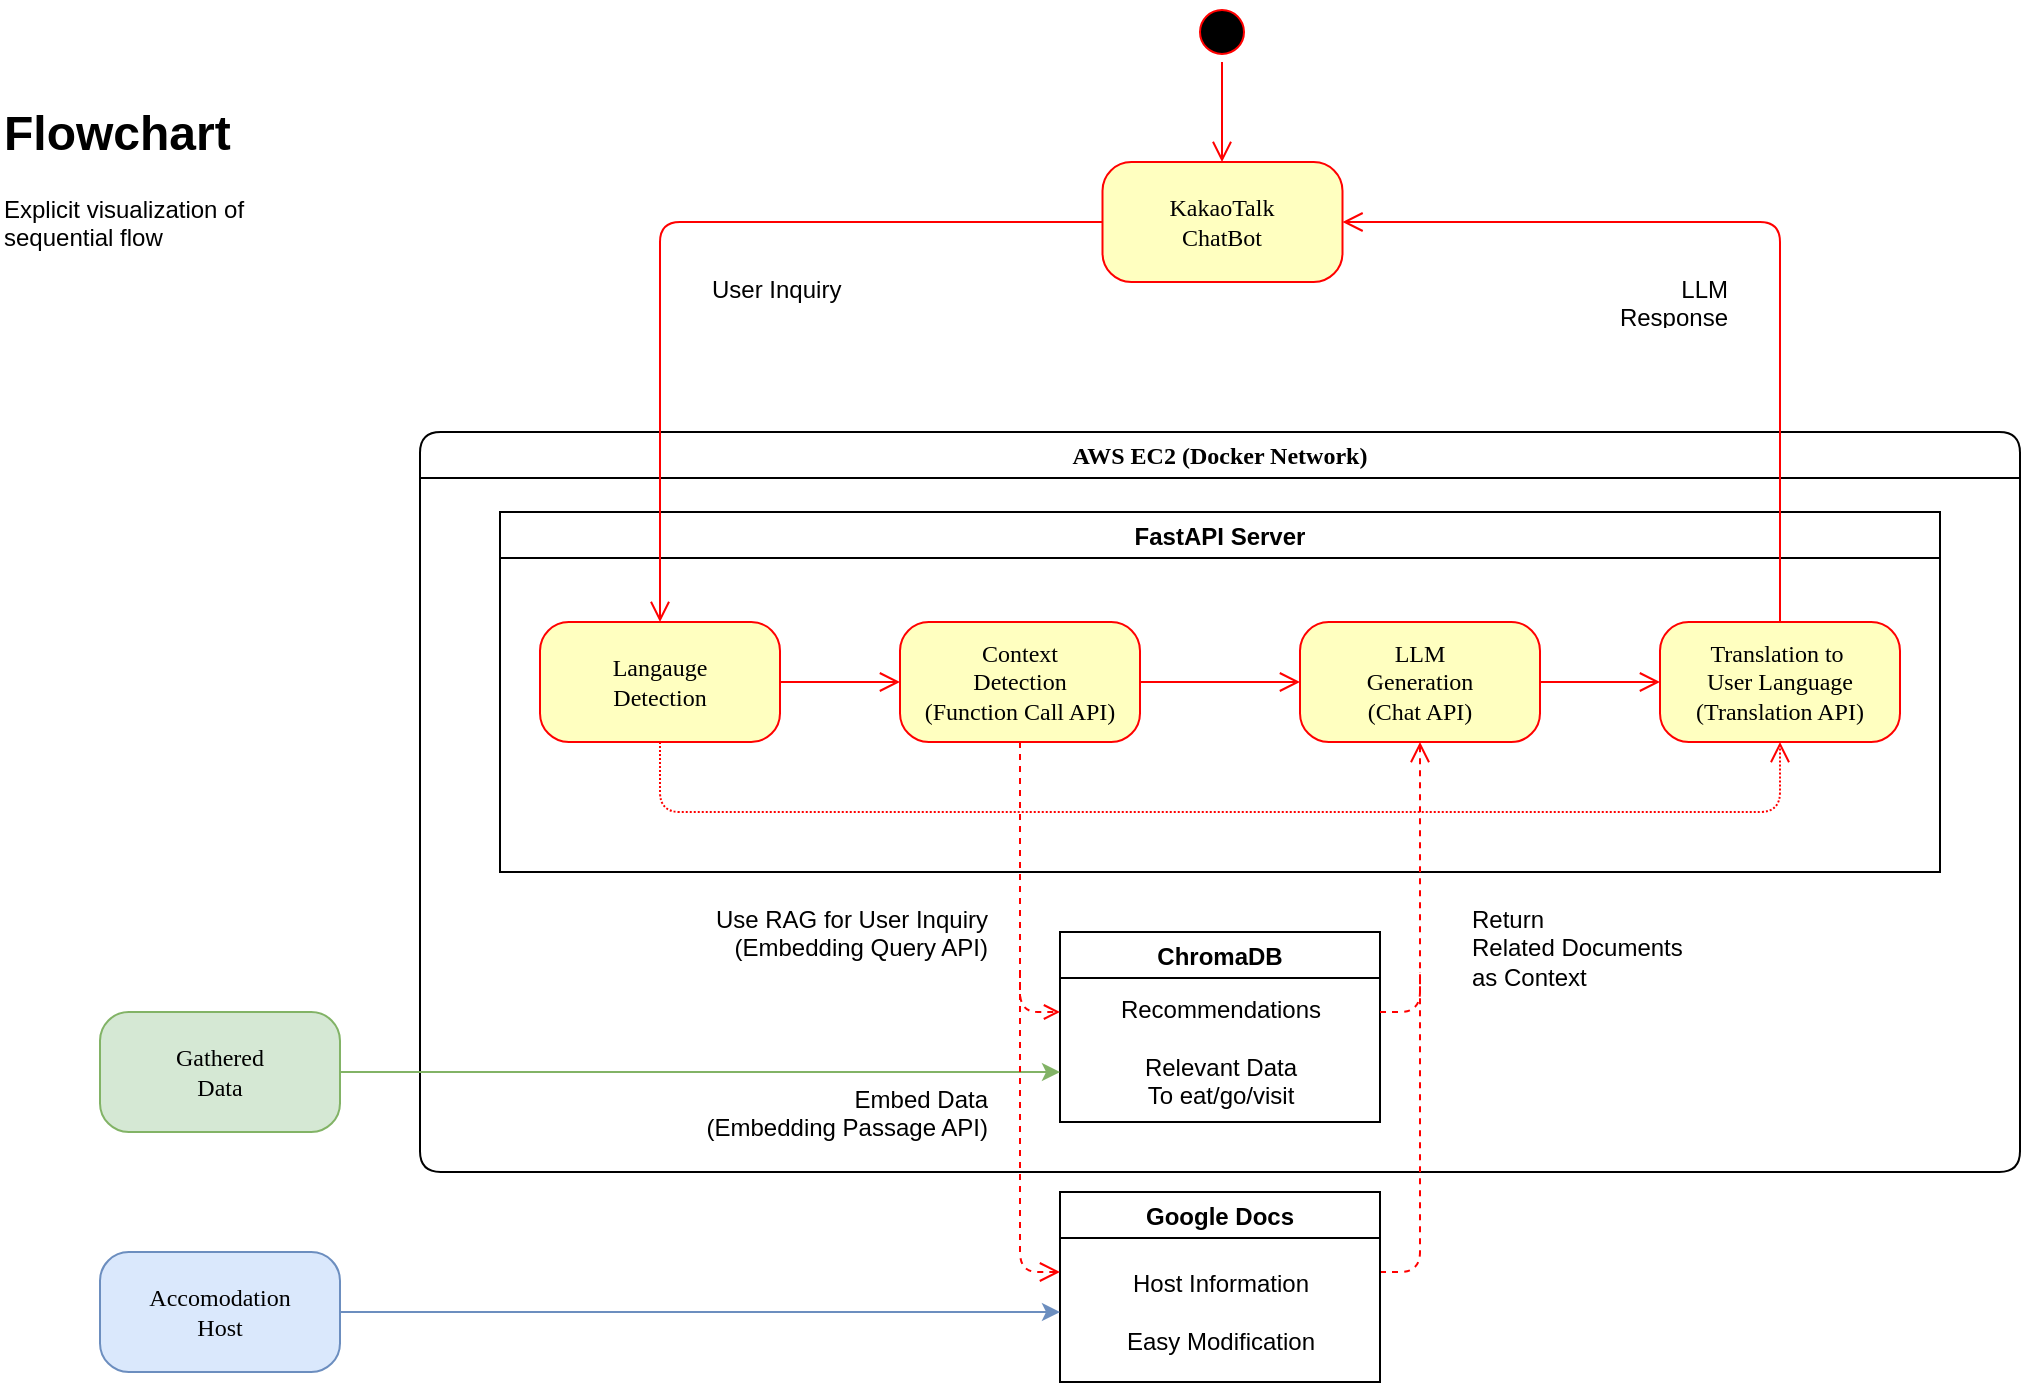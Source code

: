<mxfile version="24.7.7" pages="2">
  <diagram name="Page-1" id="58cdce13-f638-feb5-8d6f-7d28b1aa9fa0">
    <mxGraphModel dx="2089" dy="594" grid="1" gridSize="10" guides="1" tooltips="1" connect="1" arrows="1" fold="1" page="1" pageScale="1" pageWidth="1100" pageHeight="850" background="none" math="0" shadow="0">
      <root>
        <mxCell id="0" />
        <mxCell id="1" parent="0" />
        <mxCell id="2a3bc250acf0617d-7" value="AWS EC2 (Docker Network)" style="swimlane;whiteSpace=wrap;html=1;rounded=1;shadow=0;comic=0;labelBackgroundColor=none;strokeWidth=1;fontFamily=Verdana;fontSize=12;align=center;" parent="1" vertex="1">
          <mxGeometry x="-840" y="240" width="800" height="370" as="geometry">
            <mxRectangle x="95" y="210" width="100" height="30" as="alternateBounds" />
          </mxGeometry>
        </mxCell>
        <mxCell id="nauncTJ5Cq9mWn6NizwN-39" value="FastAPI Server" style="swimlane;" parent="2a3bc250acf0617d-7" vertex="1">
          <mxGeometry x="40" y="40" width="720" height="180" as="geometry" />
        </mxCell>
        <mxCell id="382b91b5511bd0f7-8" value="Langauge&lt;div&gt;Detection&lt;/div&gt;" style="rounded=1;whiteSpace=wrap;html=1;arcSize=24;fillColor=#ffffc0;strokeColor=#ff0000;shadow=0;comic=0;labelBackgroundColor=none;fontFamily=Verdana;fontSize=12;fontColor=#000000;align=center;" parent="nauncTJ5Cq9mWn6NizwN-39" vertex="1">
          <mxGeometry x="20" y="55" width="120" height="60" as="geometry" />
        </mxCell>
        <mxCell id="nauncTJ5Cq9mWn6NizwN-42" value="Context&lt;div&gt;Detection&lt;/div&gt;&lt;div&gt;(Function Call API)&lt;/div&gt;" style="rounded=1;whiteSpace=wrap;html=1;arcSize=24;fillColor=#ffffc0;strokeColor=#ff0000;shadow=0;comic=0;labelBackgroundColor=none;fontFamily=Verdana;fontSize=12;fontColor=#000000;align=center;" parent="nauncTJ5Cq9mWn6NizwN-39" vertex="1">
          <mxGeometry x="200" y="55" width="120" height="60" as="geometry" />
        </mxCell>
        <mxCell id="nauncTJ5Cq9mWn6NizwN-100" value="LLM&lt;div&gt;Generation&lt;/div&gt;&lt;div&gt;(Chat API)&lt;/div&gt;" style="rounded=1;whiteSpace=wrap;html=1;arcSize=24;fillColor=#ffffc0;strokeColor=#ff0000;shadow=0;comic=0;labelBackgroundColor=none;fontFamily=Verdana;fontSize=12;fontColor=#000000;align=center;" parent="nauncTJ5Cq9mWn6NizwN-39" vertex="1">
          <mxGeometry x="400" y="55" width="120" height="60" as="geometry" />
        </mxCell>
        <mxCell id="nauncTJ5Cq9mWn6NizwN-101" value="Translation to&amp;nbsp;&lt;div&gt;User Language&lt;div&gt;(Translation API)&lt;/div&gt;&lt;/div&gt;" style="rounded=1;whiteSpace=wrap;html=1;arcSize=24;fillColor=#ffffc0;strokeColor=#ff0000;shadow=0;comic=0;labelBackgroundColor=none;fontFamily=Verdana;fontSize=12;fontColor=#000000;align=center;" parent="nauncTJ5Cq9mWn6NizwN-39" vertex="1">
          <mxGeometry x="580" y="55" width="120" height="60" as="geometry" />
        </mxCell>
        <mxCell id="nauncTJ5Cq9mWn6NizwN-113" style="edgeStyle=orthogonalEdgeStyle;html=1;labelBackgroundColor=none;endArrow=open;endSize=8;strokeColor=#FF0000;fontFamily=Verdana;fontSize=12;align=left;rounded=0;curved=0;entryX=0;entryY=0.5;entryDx=0;entryDy=0;exitX=1;exitY=0.5;exitDx=0;exitDy=0;" parent="nauncTJ5Cq9mWn6NizwN-39" source="382b91b5511bd0f7-8" target="nauncTJ5Cq9mWn6NizwN-42" edge="1">
          <mxGeometry relative="1" as="geometry">
            <mxPoint x="430" y="-135" as="sourcePoint" />
            <mxPoint x="430" y="-85" as="targetPoint" />
          </mxGeometry>
        </mxCell>
        <mxCell id="nauncTJ5Cq9mWn6NizwN-115" style="edgeStyle=orthogonalEdgeStyle;html=1;labelBackgroundColor=none;endArrow=open;endSize=8;strokeColor=#FF0000;fontFamily=Verdana;fontSize=12;align=left;rounded=0;curved=0;entryX=0;entryY=0.5;entryDx=0;entryDy=0;exitX=1;exitY=0.5;exitDx=0;exitDy=0;" parent="nauncTJ5Cq9mWn6NizwN-39" source="nauncTJ5Cq9mWn6NizwN-42" target="nauncTJ5Cq9mWn6NizwN-100" edge="1">
          <mxGeometry relative="1" as="geometry">
            <mxPoint x="170" y="105" as="sourcePoint" />
            <mxPoint x="250" y="105" as="targetPoint" />
          </mxGeometry>
        </mxCell>
        <mxCell id="nauncTJ5Cq9mWn6NizwN-116" style="edgeStyle=orthogonalEdgeStyle;html=1;labelBackgroundColor=none;endArrow=open;endSize=8;strokeColor=#FF0000;fontFamily=Verdana;fontSize=12;align=left;rounded=0;curved=0;exitX=1;exitY=0.5;exitDx=0;exitDy=0;fontStyle=1" parent="nauncTJ5Cq9mWn6NizwN-39" edge="1" source="nauncTJ5Cq9mWn6NizwN-100">
          <mxGeometry relative="1" as="geometry">
            <mxPoint x="560" y="94.5" as="sourcePoint" />
            <mxPoint x="580" y="85" as="targetPoint" />
          </mxGeometry>
        </mxCell>
        <mxCell id="nauncTJ5Cq9mWn6NizwN-134" style="edgeStyle=orthogonalEdgeStyle;html=1;labelBackgroundColor=none;endArrow=open;endSize=8;strokeColor=#FF0000;fontFamily=Verdana;fontSize=12;align=left;rounded=1;curved=0;exitX=0.5;exitY=1;exitDx=0;exitDy=0;entryX=0.5;entryY=1;entryDx=0;entryDy=0;dashed=1;dashPattern=1 1;" parent="nauncTJ5Cq9mWn6NizwN-39" source="382b91b5511bd0f7-8" target="nauncTJ5Cq9mWn6NizwN-101" edge="1">
          <mxGeometry relative="1" as="geometry">
            <mxPoint x="140" y="160" as="sourcePoint" />
            <mxPoint x="720" y="180" as="targetPoint" />
            <Array as="points">
              <mxPoint x="80" y="150" />
              <mxPoint x="640" y="150" />
            </Array>
          </mxGeometry>
        </mxCell>
        <mxCell id="dJNh_H8suoZZvjH9-cfM-22" style="edgeStyle=orthogonalEdgeStyle;html=1;labelBackgroundColor=none;endArrow=open;endSize=8;strokeColor=#FF0000;fontFamily=Verdana;fontSize=12;align=left;rounded=1;curved=0;entryX=0.5;entryY=1;entryDx=0;entryDy=0;dashed=1;" parent="2a3bc250acf0617d-7" target="nauncTJ5Cq9mWn6NizwN-100" edge="1">
          <mxGeometry relative="1" as="geometry">
            <mxPoint x="480" y="420" as="sourcePoint" />
            <mxPoint x="450" y="474" as="targetPoint" />
            <Array as="points">
              <mxPoint x="480" y="420" />
              <mxPoint x="500" y="420" />
            </Array>
          </mxGeometry>
        </mxCell>
        <mxCell id="dJNh_H8suoZZvjH9-cfM-74" value="ChromaDB" style="swimlane;" parent="2a3bc250acf0617d-7" vertex="1">
          <mxGeometry x="320" y="250" width="160" height="95" as="geometry" />
        </mxCell>
        <mxCell id="KTUIBHoVF7iItc9apY48-12" value="Recommendations&lt;div&gt;&lt;br&gt;&lt;/div&gt;&lt;div&gt;Relevant Data&lt;/div&gt;&lt;div&gt;To eat/go/visit&lt;/div&gt;" style="text;html=1;align=center;verticalAlign=middle;resizable=0;points=[];autosize=1;strokeColor=none;fillColor=none;" vertex="1" parent="dJNh_H8suoZZvjH9-cfM-74">
          <mxGeometry x="20" y="25" width="120" height="70" as="geometry" />
        </mxCell>
        <mxCell id="dJNh_H8suoZZvjH9-cfM-34" value="&lt;div&gt;Use RAG for User Inquiry&lt;br&gt;&lt;/div&gt;&lt;div style=&quot;&quot;&gt;(Embedding Query API)&lt;br&gt;&lt;/div&gt;" style="text;strokeColor=none;fillColor=none;spacingLeft=4;spacingRight=4;overflow=hidden;rotatable=0;points=[[0,0.5],[1,0.5]];portConstraint=eastwest;fontSize=12;whiteSpace=wrap;html=1;align=right;" parent="2a3bc250acf0617d-7" vertex="1">
          <mxGeometry x="90" y="230" width="200" height="60" as="geometry" />
        </mxCell>
        <mxCell id="dJNh_H8suoZZvjH9-cfM-45" value="&lt;div&gt;Return&lt;/div&gt;&lt;div&gt;Related Documents&lt;/div&gt;&lt;div&gt;as Context&lt;/div&gt;" style="text;strokeColor=none;fillColor=none;spacingLeft=4;spacingRight=4;overflow=hidden;rotatable=0;points=[[0,0.5],[1,0.5]];portConstraint=eastwest;fontSize=12;whiteSpace=wrap;html=1;" parent="2a3bc250acf0617d-7" vertex="1">
          <mxGeometry x="520" y="230" width="201.25" height="60" as="geometry" />
        </mxCell>
        <mxCell id="KTUIBHoVF7iItc9apY48-14" value="" style="endArrow=open;html=1;rounded=1;strokeColor=#FF0000;endFill=0;dashed=1;curved=0;" edge="1" parent="2a3bc250acf0617d-7">
          <mxGeometry width="50" height="50" relative="1" as="geometry">
            <mxPoint x="300" y="270" as="sourcePoint" />
            <mxPoint x="320" y="290" as="targetPoint" />
            <Array as="points">
              <mxPoint x="300" y="290" />
            </Array>
          </mxGeometry>
        </mxCell>
        <mxCell id="KTUIBHoVF7iItc9apY48-15" value="" style="endArrow=none;html=1;rounded=1;strokeColor=#FF0000;endFill=0;dashed=1;curved=0;" edge="1" parent="2a3bc250acf0617d-7">
          <mxGeometry width="50" height="50" relative="1" as="geometry">
            <mxPoint x="480" y="290" as="sourcePoint" />
            <mxPoint x="500" y="270" as="targetPoint" />
            <Array as="points">
              <mxPoint x="500" y="290" />
            </Array>
          </mxGeometry>
        </mxCell>
        <mxCell id="KTUIBHoVF7iItc9apY48-22" value="&lt;font style=&quot;text-align: left;&quot;&gt;Embed Data&lt;/font&gt;&lt;div&gt;(Embedding Passage API)&lt;br&gt;&lt;/div&gt;" style="text;strokeColor=none;fillColor=none;spacingLeft=4;spacingRight=4;overflow=hidden;rotatable=0;points=[[0,0.5],[1,0.5]];portConstraint=eastwest;fontSize=12;whiteSpace=wrap;html=1;align=right;" vertex="1" parent="2a3bc250acf0617d-7">
          <mxGeometry x="90" y="320" width="200" height="60" as="geometry" />
        </mxCell>
        <mxCell id="KTUIBHoVF7iItc9apY48-26" value="" style="endArrow=classic;html=1;rounded=0;strokeColor=#82b366;endFill=1;exitX=1;exitY=0.5;exitDx=0;exitDy=0;fillColor=#d5e8d4;" edge="1" parent="2a3bc250acf0617d-7">
          <mxGeometry width="50" height="50" relative="1" as="geometry">
            <mxPoint x="-40" y="320" as="sourcePoint" />
            <mxPoint x="320" y="320" as="targetPoint" />
          </mxGeometry>
        </mxCell>
        <mxCell id="nauncTJ5Cq9mWn6NizwN-137" value="&lt;div&gt;Accomodation&lt;/div&gt;Host" style="rounded=1;whiteSpace=wrap;html=1;arcSize=24;fillColor=#dae8fc;strokeColor=#6c8ebf;shadow=0;comic=0;labelBackgroundColor=none;fontFamily=Verdana;fontSize=12;align=center;" parent="1" vertex="1">
          <mxGeometry x="-1000" y="650" width="120" height="60" as="geometry" />
        </mxCell>
        <mxCell id="dJNh_H8suoZZvjH9-cfM-28" value="&lt;h1 style=&quot;margin-top: 0px;&quot;&gt;Flowchart&lt;/h1&gt;&lt;p&gt;Explicit visualization of sequential flow&lt;/p&gt;" style="text;html=1;whiteSpace=wrap;overflow=hidden;rounded=0;" parent="1" vertex="1">
          <mxGeometry x="-1050" y="70" width="180" height="120" as="geometry" />
        </mxCell>
        <mxCell id="igIMH52DrBDF1QGjZ3DF-1" value="" style="group;movable=1;resizable=1;rotatable=1;deletable=1;editable=1;locked=0;connectable=1;" parent="1" vertex="1" connectable="0">
          <mxGeometry x="-730" y="25" width="600" height="190" as="geometry" />
        </mxCell>
        <mxCell id="382b91b5511bd0f7-1" value="" style="ellipse;html=1;shape=startState;fillColor=#000000;strokeColor=#ff0000;rounded=1;shadow=0;comic=0;labelBackgroundColor=none;fontFamily=Verdana;fontSize=12;fontColor=#000000;align=center;direction=south;" parent="igIMH52DrBDF1QGjZ3DF-1" vertex="1">
          <mxGeometry x="276" width="30" height="30" as="geometry" />
        </mxCell>
        <mxCell id="382b91b5511bd0f7-6" value="KakaoTalk&lt;div&gt;ChatBot&lt;/div&gt;" style="rounded=1;whiteSpace=wrap;html=1;arcSize=24;fillColor=#ffffc0;strokeColor=#ff0000;shadow=0;comic=0;labelBackgroundColor=none;fontFamily=Verdana;fontSize=12;fontColor=#000000;align=center;" parent="igIMH52DrBDF1QGjZ3DF-1" vertex="1">
          <mxGeometry x="231.25" y="80" width="120" height="60" as="geometry" />
        </mxCell>
        <mxCell id="2a3bc250acf0617d-9" style="edgeStyle=orthogonalEdgeStyle;html=1;labelBackgroundColor=none;endArrow=open;endSize=8;strokeColor=#FF0000;fontFamily=Verdana;fontSize=12;align=left;" parent="igIMH52DrBDF1QGjZ3DF-1" source="382b91b5511bd0f7-1" edge="1">
          <mxGeometry relative="1" as="geometry">
            <mxPoint x="291" y="80" as="targetPoint" />
            <Array as="points">
              <mxPoint x="291" y="50" />
              <mxPoint x="291" y="50" />
            </Array>
          </mxGeometry>
        </mxCell>
        <mxCell id="nauncTJ5Cq9mWn6NizwN-110" value="&lt;div&gt;User Inquiry&lt;/div&gt;" style="text;strokeColor=none;fillColor=none;spacingLeft=4;spacingRight=4;overflow=hidden;rotatable=0;points=[[0,0.5],[1,0.5]];portConstraint=eastwest;fontSize=12;whiteSpace=wrap;html=1;" parent="igIMH52DrBDF1QGjZ3DF-1" vertex="1">
          <mxGeometry x="30" y="130" width="230" height="60" as="geometry" />
        </mxCell>
        <mxCell id="nauncTJ5Cq9mWn6NizwN-136" value="&lt;div&gt;LLM Response&lt;/div&gt;" style="text;strokeColor=none;fillColor=none;spacingLeft=4;spacingRight=4;overflow=hidden;rotatable=0;points=[[0,0.5],[1,0.5]];portConstraint=eastwest;fontSize=12;whiteSpace=wrap;html=1;align=right;" parent="igIMH52DrBDF1QGjZ3DF-1" vertex="1">
          <mxGeometry x="460" y="130" width="90" height="30" as="geometry" />
        </mxCell>
        <mxCell id="nauncTJ5Cq9mWn6NizwN-114" style="edgeStyle=orthogonalEdgeStyle;html=1;labelBackgroundColor=none;endArrow=open;endSize=8;strokeColor=#FF0000;fontFamily=Verdana;fontSize=12;align=left;exitX=0;exitY=0.5;exitDx=0;exitDy=0;entryX=0.5;entryY=0;entryDx=0;entryDy=0;" parent="1" source="382b91b5511bd0f7-6" target="382b91b5511bd0f7-8" edge="1">
          <mxGeometry relative="1" as="geometry">
            <mxPoint x="-410" y="65" as="sourcePoint" />
            <mxPoint x="-410" y="115" as="targetPoint" />
            <Array as="points">
              <mxPoint x="-720" y="135" />
            </Array>
          </mxGeometry>
        </mxCell>
        <mxCell id="nauncTJ5Cq9mWn6NizwN-135" style="edgeStyle=orthogonalEdgeStyle;html=1;labelBackgroundColor=none;endArrow=open;endSize=8;strokeColor=#FF0000;fontFamily=Verdana;fontSize=12;align=left;rounded=1;curved=0;entryX=1;entryY=0.5;entryDx=0;entryDy=0;fontStyle=1;exitX=0.5;exitY=0;exitDx=0;exitDy=0;" parent="1" source="nauncTJ5Cq9mWn6NizwN-101" target="382b91b5511bd0f7-6" edge="1">
          <mxGeometry relative="1" as="geometry">
            <mxPoint x="-140" y="385" as="sourcePoint" />
            <mxPoint x="-190" y="429.5" as="targetPoint" />
            <Array as="points">
              <mxPoint x="-160" y="135" />
            </Array>
          </mxGeometry>
        </mxCell>
        <mxCell id="KTUIBHoVF7iItc9apY48-2" value="Google Docs" style="swimlane;" vertex="1" parent="1">
          <mxGeometry x="-520" y="620" width="160" height="95" as="geometry" />
        </mxCell>
        <mxCell id="KTUIBHoVF7iItc9apY48-13" value="Host Information&lt;div&gt;&lt;br&gt;&lt;/div&gt;&lt;div&gt;Easy Modification&lt;/div&gt;" style="text;html=1;align=center;verticalAlign=middle;resizable=0;points=[];autosize=1;strokeColor=none;fillColor=none;" vertex="1" parent="KTUIBHoVF7iItc9apY48-2">
          <mxGeometry x="20" y="30" width="120" height="60" as="geometry" />
        </mxCell>
        <mxCell id="dJNh_H8suoZZvjH9-cfM-21" style="edgeStyle=orthogonalEdgeStyle;html=1;labelBackgroundColor=none;endArrow=open;endSize=8;strokeColor=#FF0000;fontFamily=Verdana;fontSize=12;align=left;rounded=1;curved=0;exitX=0.5;exitY=1;exitDx=0;exitDy=0;dashed=1;endFill=0;" parent="1" source="nauncTJ5Cq9mWn6NizwN-42" edge="1">
          <mxGeometry relative="1" as="geometry">
            <mxPoint x="-630" y="509" as="sourcePoint" />
            <mxPoint x="-520" y="660" as="targetPoint" />
            <Array as="points">
              <mxPoint x="-540" y="660" />
              <mxPoint x="-520" y="660" />
            </Array>
          </mxGeometry>
        </mxCell>
        <mxCell id="KTUIBHoVF7iItc9apY48-17" value="" style="endArrow=classic;html=1;rounded=0;strokeColor=#6c8ebf;endFill=1;exitX=1;exitY=0.5;exitDx=0;exitDy=0;fillColor=#dae8fc;" edge="1" parent="1" source="nauncTJ5Cq9mWn6NizwN-137">
          <mxGeometry width="50" height="50" relative="1" as="geometry">
            <mxPoint x="-840" y="679.71" as="sourcePoint" />
            <mxPoint x="-520" y="680" as="targetPoint" />
          </mxGeometry>
        </mxCell>
        <mxCell id="KTUIBHoVF7iItc9apY48-25" value="Gathered&lt;div&gt;Data&lt;/div&gt;" style="rounded=1;whiteSpace=wrap;html=1;arcSize=24;fillColor=#d5e8d4;strokeColor=#82b366;shadow=0;comic=0;labelBackgroundColor=none;fontFamily=Verdana;fontSize=12;align=center;" vertex="1" parent="1">
          <mxGeometry x="-1000" y="530" width="120" height="60" as="geometry" />
        </mxCell>
      </root>
    </mxGraphModel>
  </diagram>
  <diagram id="LV8Z_aSQyzPWDAmY1upK" name="Page-2">
    <mxGraphModel dx="3134" dy="827" grid="1" gridSize="10" guides="1" tooltips="1" connect="1" arrows="1" fold="1" page="1" pageScale="1" pageWidth="850" pageHeight="1100" math="0" shadow="0">
      <root>
        <mxCell id="0" />
        <mxCell id="1" parent="0" />
        <mxCell id="FeT1rc9QssqDF5PR-P-r-22" value="&lt;div&gt;User Inquiry&lt;/div&gt;&lt;div&gt;&lt;br&gt;&lt;/div&gt;HTTP POST chat-jeju.duckdns.org" style="text;strokeColor=none;fillColor=none;spacingLeft=4;spacingRight=4;overflow=hidden;rotatable=0;points=[[0,0.5],[1,0.5]];portConstraint=eastwest;fontSize=12;whiteSpace=wrap;html=1;" vertex="1" parent="1">
          <mxGeometry x="-860" y="95" width="230" height="60" as="geometry" />
        </mxCell>
        <mxCell id="FeT1rc9QssqDF5PR-P-r-23" value="&lt;div&gt;LLM Response&lt;/div&gt;&lt;div&gt;&lt;br&gt;&lt;/div&gt;HTTP POST KakaoTalk" style="text;strokeColor=none;fillColor=none;spacingLeft=4;spacingRight=4;overflow=hidden;rotatable=0;points=[[0,0.5],[1,0.5]];portConstraint=eastwest;fontSize=12;whiteSpace=wrap;html=1;align=right;" vertex="1" parent="1">
          <mxGeometry x="-220" y="90" width="230" height="60" as="geometry" />
        </mxCell>
        <mxCell id="FeT1rc9QssqDF5PR-P-r-19" value="" style="ellipse;html=1;shape=startState;fillColor=#000000;strokeColor=#ff0000;rounded=1;shadow=0;comic=0;labelBackgroundColor=none;fontFamily=Verdana;fontSize=12;fontColor=#000000;align=center;direction=south;" vertex="1" parent="1">
          <mxGeometry x="-450" y="25" width="30" height="30" as="geometry" />
        </mxCell>
        <mxCell id="FeT1rc9QssqDF5PR-P-r-20" value="KakaoTalk&lt;div&gt;ChatBot&lt;/div&gt;" style="rounded=1;whiteSpace=wrap;html=1;arcSize=24;fillColor=#ffffc0;strokeColor=#ff0000;shadow=0;comic=0;labelBackgroundColor=none;fontFamily=Verdana;fontSize=12;fontColor=#000000;align=center;" vertex="1" parent="1">
          <mxGeometry x="-494.75" y="105" width="120" height="60" as="geometry" />
        </mxCell>
        <mxCell id="FeT1rc9QssqDF5PR-P-r-1" value="AWS EC2 (Docker Network)" style="swimlane;whiteSpace=wrap;html=1;rounded=1;shadow=0;comic=0;labelBackgroundColor=none;strokeWidth=1;fontFamily=Verdana;fontSize=12;align=center;" vertex="1" parent="1">
          <mxGeometry x="-774.75" y="210" width="680" height="490" as="geometry">
            <mxRectangle x="95" y="210" width="100" height="30" as="alternateBounds" />
          </mxGeometry>
        </mxCell>
        <mxCell id="FeT1rc9QssqDF5PR-P-r-2" value="FastAPI Server" style="swimlane;" vertex="1" parent="FeT1rc9QssqDF5PR-P-r-1">
          <mxGeometry x="55" y="55" width="580" height="280" as="geometry" />
        </mxCell>
        <mxCell id="FeT1rc9QssqDF5PR-P-r-3" value="Langauge&lt;div&gt;Detection&lt;/div&gt;" style="rounded=1;whiteSpace=wrap;html=1;arcSize=24;fillColor=#ffffc0;strokeColor=#ff0000;shadow=0;comic=0;labelBackgroundColor=none;fontFamily=Verdana;fontSize=12;fontColor=#000000;align=center;" vertex="1" parent="FeT1rc9QssqDF5PR-P-r-2">
          <mxGeometry x="38" y="55" width="120" height="60" as="geometry" />
        </mxCell>
        <mxCell id="FeT1rc9QssqDF5PR-P-r-4" value="Context&lt;div&gt;Detection&lt;/div&gt;&lt;div&gt;(Function Call API)&lt;/div&gt;" style="rounded=1;whiteSpace=wrap;html=1;arcSize=24;fillColor=#ffffc0;strokeColor=#ff0000;shadow=0;comic=0;labelBackgroundColor=none;fontFamily=Verdana;fontSize=12;fontColor=#000000;align=center;" vertex="1" parent="FeT1rc9QssqDF5PR-P-r-2">
          <mxGeometry x="38" y="200" width="120" height="60" as="geometry" />
        </mxCell>
        <mxCell id="FeT1rc9QssqDF5PR-P-r-5" value="LLM&lt;div&gt;Generation&lt;/div&gt;&lt;div&gt;(Chat API)&lt;/div&gt;" style="rounded=1;whiteSpace=wrap;html=1;arcSize=24;fillColor=#ffffc0;strokeColor=#ff0000;shadow=0;comic=0;labelBackgroundColor=none;fontFamily=Verdana;fontSize=12;fontColor=#000000;align=center;" vertex="1" parent="FeT1rc9QssqDF5PR-P-r-2">
          <mxGeometry x="424" y="200" width="120" height="60" as="geometry" />
        </mxCell>
        <mxCell id="FeT1rc9QssqDF5PR-P-r-6" value="Translation to&amp;nbsp;&lt;div&gt;User Language&lt;div&gt;(Translation API)&lt;/div&gt;&lt;/div&gt;" style="rounded=1;whiteSpace=wrap;html=1;arcSize=24;fillColor=#ffffc0;strokeColor=#ff0000;shadow=0;comic=0;labelBackgroundColor=none;fontFamily=Verdana;fontSize=12;fontColor=#000000;align=center;" vertex="1" parent="FeT1rc9QssqDF5PR-P-r-2">
          <mxGeometry x="424" y="55" width="120" height="60" as="geometry" />
        </mxCell>
        <mxCell id="FeT1rc9QssqDF5PR-P-r-32" style="edgeStyle=orthogonalEdgeStyle;html=1;labelBackgroundColor=none;endArrow=open;endSize=8;strokeColor=#FF0000;fontFamily=Verdana;fontSize=12;align=left;exitX=1;exitY=0.5;exitDx=0;exitDy=0;entryX=0;entryY=0.5;entryDx=0;entryDy=0;dashed=1;" edge="1" parent="FeT1rc9QssqDF5PR-P-r-2" source="FeT1rc9QssqDF5PR-P-r-3" target="FeT1rc9QssqDF5PR-P-r-6">
          <mxGeometry relative="1" as="geometry">
            <mxPoint x="294.75" y="-150" as="targetPoint" />
            <Array as="points">
              <mxPoint x="220" y="85" />
              <mxPoint x="220" y="85" />
            </Array>
            <mxPoint x="294.75" y="-200" as="sourcePoint" />
          </mxGeometry>
        </mxCell>
        <mxCell id="FeT1rc9QssqDF5PR-P-r-37" style="edgeStyle=orthogonalEdgeStyle;html=1;labelBackgroundColor=none;endArrow=open;endSize=8;strokeColor=#FF0000;fontFamily=Verdana;fontSize=12;align=left;exitX=0.5;exitY=1;exitDx=0;exitDy=0;entryX=0.5;entryY=0;entryDx=0;entryDy=0;" edge="1" parent="FeT1rc9QssqDF5PR-P-r-2" source="FeT1rc9QssqDF5PR-P-r-3" target="FeT1rc9QssqDF5PR-P-r-4">
          <mxGeometry relative="1" as="geometry">
            <mxPoint x="97.5" y="185" as="targetPoint" />
            <Array as="points" />
            <mxPoint x="97.5" y="135" as="sourcePoint" />
          </mxGeometry>
        </mxCell>
        <mxCell id="FeT1rc9QssqDF5PR-P-r-51" style="edgeStyle=orthogonalEdgeStyle;html=1;labelBackgroundColor=none;endArrow=open;endSize=8;strokeColor=#FF0000;fontFamily=Verdana;fontSize=12;align=left;exitX=1;exitY=0.5;exitDx=0;exitDy=0;entryX=0;entryY=0.5;entryDx=0;entryDy=0;" edge="1" parent="FeT1rc9QssqDF5PR-P-r-2">
          <mxGeometry relative="1" as="geometry">
            <mxPoint x="423" y="229.5" as="targetPoint" />
            <Array as="points">
              <mxPoint x="219" y="229.5" />
              <mxPoint x="219" y="229.5" />
            </Array>
            <mxPoint x="157" y="229.5" as="sourcePoint" />
          </mxGeometry>
        </mxCell>
        <mxCell id="FeT1rc9QssqDF5PR-P-r-53" style="edgeStyle=orthogonalEdgeStyle;html=1;labelBackgroundColor=none;endArrow=open;endSize=8;strokeColor=#FF0000;fontFamily=Verdana;fontSize=12;align=left;exitX=0.5;exitY=0;exitDx=0;exitDy=0;entryX=0.5;entryY=1;entryDx=0;entryDy=0;" edge="1" parent="FeT1rc9QssqDF5PR-P-r-2" source="FeT1rc9QssqDF5PR-P-r-5" target="FeT1rc9QssqDF5PR-P-r-6">
          <mxGeometry relative="1" as="geometry">
            <mxPoint x="108" y="210" as="targetPoint" />
            <Array as="points" />
            <mxPoint x="108" y="125" as="sourcePoint" />
          </mxGeometry>
        </mxCell>
        <mxCell id="FeT1rc9QssqDF5PR-P-r-15" value="ChromaDB" style="swimlane;" vertex="1" parent="FeT1rc9QssqDF5PR-P-r-1">
          <mxGeometry x="214.75" y="370" width="221.25" height="120" as="geometry" />
        </mxCell>
        <mxCell id="FeT1rc9QssqDF5PR-P-r-16" value="&lt;ul&gt;&lt;li&gt;&lt;font size=&quot;3&quot;&gt;To-do&lt;/font&gt;&lt;/li&gt;&lt;li&gt;&lt;font size=&quot;3&quot;&gt;To-eat&lt;/font&gt;&lt;/li&gt;&lt;li&gt;&lt;font size=&quot;3&quot;&gt;To-visit&lt;/font&gt;&lt;/li&gt;&lt;/ul&gt;" style="text;strokeColor=none;fillColor=none;html=1;whiteSpace=wrap;verticalAlign=middle;overflow=hidden;" vertex="1" parent="FeT1rc9QssqDF5PR-P-r-15">
          <mxGeometry x="81.25" y="40" width="100" height="80" as="geometry" />
        </mxCell>
        <mxCell id="FeT1rc9QssqDF5PR-P-r-54" value="" style="strokeWidth=1;html=1;shape=mxgraph.flowchart.annotation_2;align=left;labelPosition=right;pointerEvents=1;dashed=1;strokeColor=#FF0000;" vertex="1" parent="FeT1rc9QssqDF5PR-P-r-1">
          <mxGeometry x="174.75" y="430" width="50" height="170" as="geometry" />
        </mxCell>
        <mxCell id="FeT1rc9QssqDF5PR-P-r-11" value="&lt;div&gt;Use RAG for User Inquiry&lt;br&gt;&lt;/div&gt;&lt;div style=&quot;&quot;&gt;To-do / To-eat / To-visit&lt;/div&gt;(Embedding Query API)" style="text;strokeColor=none;fillColor=none;spacingLeft=4;spacingRight=4;overflow=hidden;rotatable=0;points=[[0,0.5],[1,0.5]];portConstraint=eastwest;fontSize=12;whiteSpace=wrap;html=1;align=right;" vertex="1" parent="FeT1rc9QssqDF5PR-P-r-1">
          <mxGeometry x="-25.25" y="430" width="200" height="60" as="geometry" />
        </mxCell>
        <mxCell id="FeT1rc9QssqDF5PR-P-r-24" style="edgeStyle=orthogonalEdgeStyle;html=1;labelBackgroundColor=none;endArrow=open;endSize=8;strokeColor=#FF0000;fontFamily=Verdana;fontSize=12;align=left;exitX=0;exitY=0.5;exitDx=0;exitDy=0;entryX=0.5;entryY=0;entryDx=0;entryDy=0;" edge="1" parent="1" source="FeT1rc9QssqDF5PR-P-r-20" target="FeT1rc9QssqDF5PR-P-r-3">
          <mxGeometry relative="1" as="geometry">
            <mxPoint x="-406" y="65" as="sourcePoint" />
            <mxPoint x="-600" y="260" as="targetPoint" />
            <Array as="points">
              <mxPoint x="-630" y="135" />
              <mxPoint x="-630" y="320" />
            </Array>
          </mxGeometry>
        </mxCell>
        <mxCell id="FeT1rc9QssqDF5PR-P-r-25" style="edgeStyle=orthogonalEdgeStyle;html=1;labelBackgroundColor=none;endArrow=open;endSize=8;strokeColor=#FF0000;fontFamily=Verdana;fontSize=12;align=left;rounded=1;curved=0;entryX=1;entryY=0.5;entryDx=0;entryDy=0;fontStyle=1;exitX=0.5;exitY=0;exitDx=0;exitDy=0;" edge="1" parent="1" source="FeT1rc9QssqDF5PR-P-r-6" target="FeT1rc9QssqDF5PR-P-r-20">
          <mxGeometry relative="1" as="geometry">
            <mxPoint x="-136" y="385" as="sourcePoint" />
            <mxPoint x="-186" y="429.5" as="targetPoint" />
            <Array as="points">
              <mxPoint x="-231" y="135" />
            </Array>
          </mxGeometry>
        </mxCell>
        <mxCell id="FeT1rc9QssqDF5PR-P-r-12" value="&lt;div&gt;Return&lt;/div&gt;&lt;div&gt;Related Documents&lt;/div&gt;&lt;div&gt;as Context&lt;/div&gt;" style="text;strokeColor=none;fillColor=none;spacingLeft=4;spacingRight=4;overflow=hidden;rotatable=0;points=[[0,0.5],[1,0.5]];portConstraint=eastwest;fontSize=12;whiteSpace=wrap;html=1;" vertex="1" parent="1">
          <mxGeometry x="20" y="525" width="201.25" height="60" as="geometry" />
        </mxCell>
        <mxCell id="FeT1rc9QssqDF5PR-P-r-35" style="edgeStyle=orthogonalEdgeStyle;html=1;labelBackgroundColor=none;endArrow=open;endSize=8;strokeColor=#FF0000;fontFamily=Verdana;fontSize=12;align=left;" edge="1" parent="1">
          <mxGeometry relative="1" as="geometry">
            <mxPoint x="-435" y="105" as="targetPoint" />
            <Array as="points">
              <mxPoint x="-435" y="60" />
              <mxPoint x="-435" y="60" />
            </Array>
            <mxPoint x="-435" y="55" as="sourcePoint" />
          </mxGeometry>
        </mxCell>
        <mxCell id="FeT1rc9QssqDF5PR-P-r-17" value="&lt;font style=&quot;font-size: 12px;&quot;&gt;Embedding Data&lt;/font&gt;&lt;div&gt;&lt;font style=&quot;font-size: 12px;&quot;&gt;(Embedding Passage API)&lt;/font&gt;&lt;/div&gt;" style="text;strokeColor=none;fillColor=none;spacingLeft=4;spacingRight=4;overflow=hidden;rotatable=0;points=[[0,0.5],[1,0.5]];portConstraint=eastwest;fontSize=12;whiteSpace=wrap;html=1;" vertex="1" parent="1">
          <mxGeometry x="-1010" y="660" width="200" height="60" as="geometry" />
        </mxCell>
        <mxCell id="FeT1rc9QssqDF5PR-P-r-49" value="Google Docs" style="swimlane;" vertex="1" parent="1">
          <mxGeometry x="-560" y="740" width="221.25" height="120" as="geometry" />
        </mxCell>
        <mxCell id="FeT1rc9QssqDF5PR-P-r-50" value="&lt;ul&gt;&lt;li&gt;&lt;font size=&quot;3&quot;&gt;To-do&lt;/font&gt;&lt;/li&gt;&lt;li&gt;&lt;font size=&quot;3&quot;&gt;To-eat&lt;/font&gt;&lt;/li&gt;&lt;li&gt;&lt;font size=&quot;3&quot;&gt;To-visit&lt;/font&gt;&lt;/li&gt;&lt;/ul&gt;" style="text;strokeColor=none;fillColor=none;html=1;whiteSpace=wrap;verticalAlign=middle;overflow=hidden;" vertex="1" parent="FeT1rc9QssqDF5PR-P-r-49">
          <mxGeometry x="81.25" y="40" width="100" height="80" as="geometry" />
        </mxCell>
        <mxCell id="ZYvI1cYNKtyjdSEUuUB3-1" value="" style="strokeWidth=1;html=1;shape=mxgraph.flowchart.annotation_2;align=left;labelPosition=right;pointerEvents=1;dashed=1;strokeColor=#FF0000;rotation=-180;" vertex="1" parent="1">
          <mxGeometry x="-329.63" y="630" width="50" height="170" as="geometry" />
        </mxCell>
      </root>
    </mxGraphModel>
  </diagram>
</mxfile>
